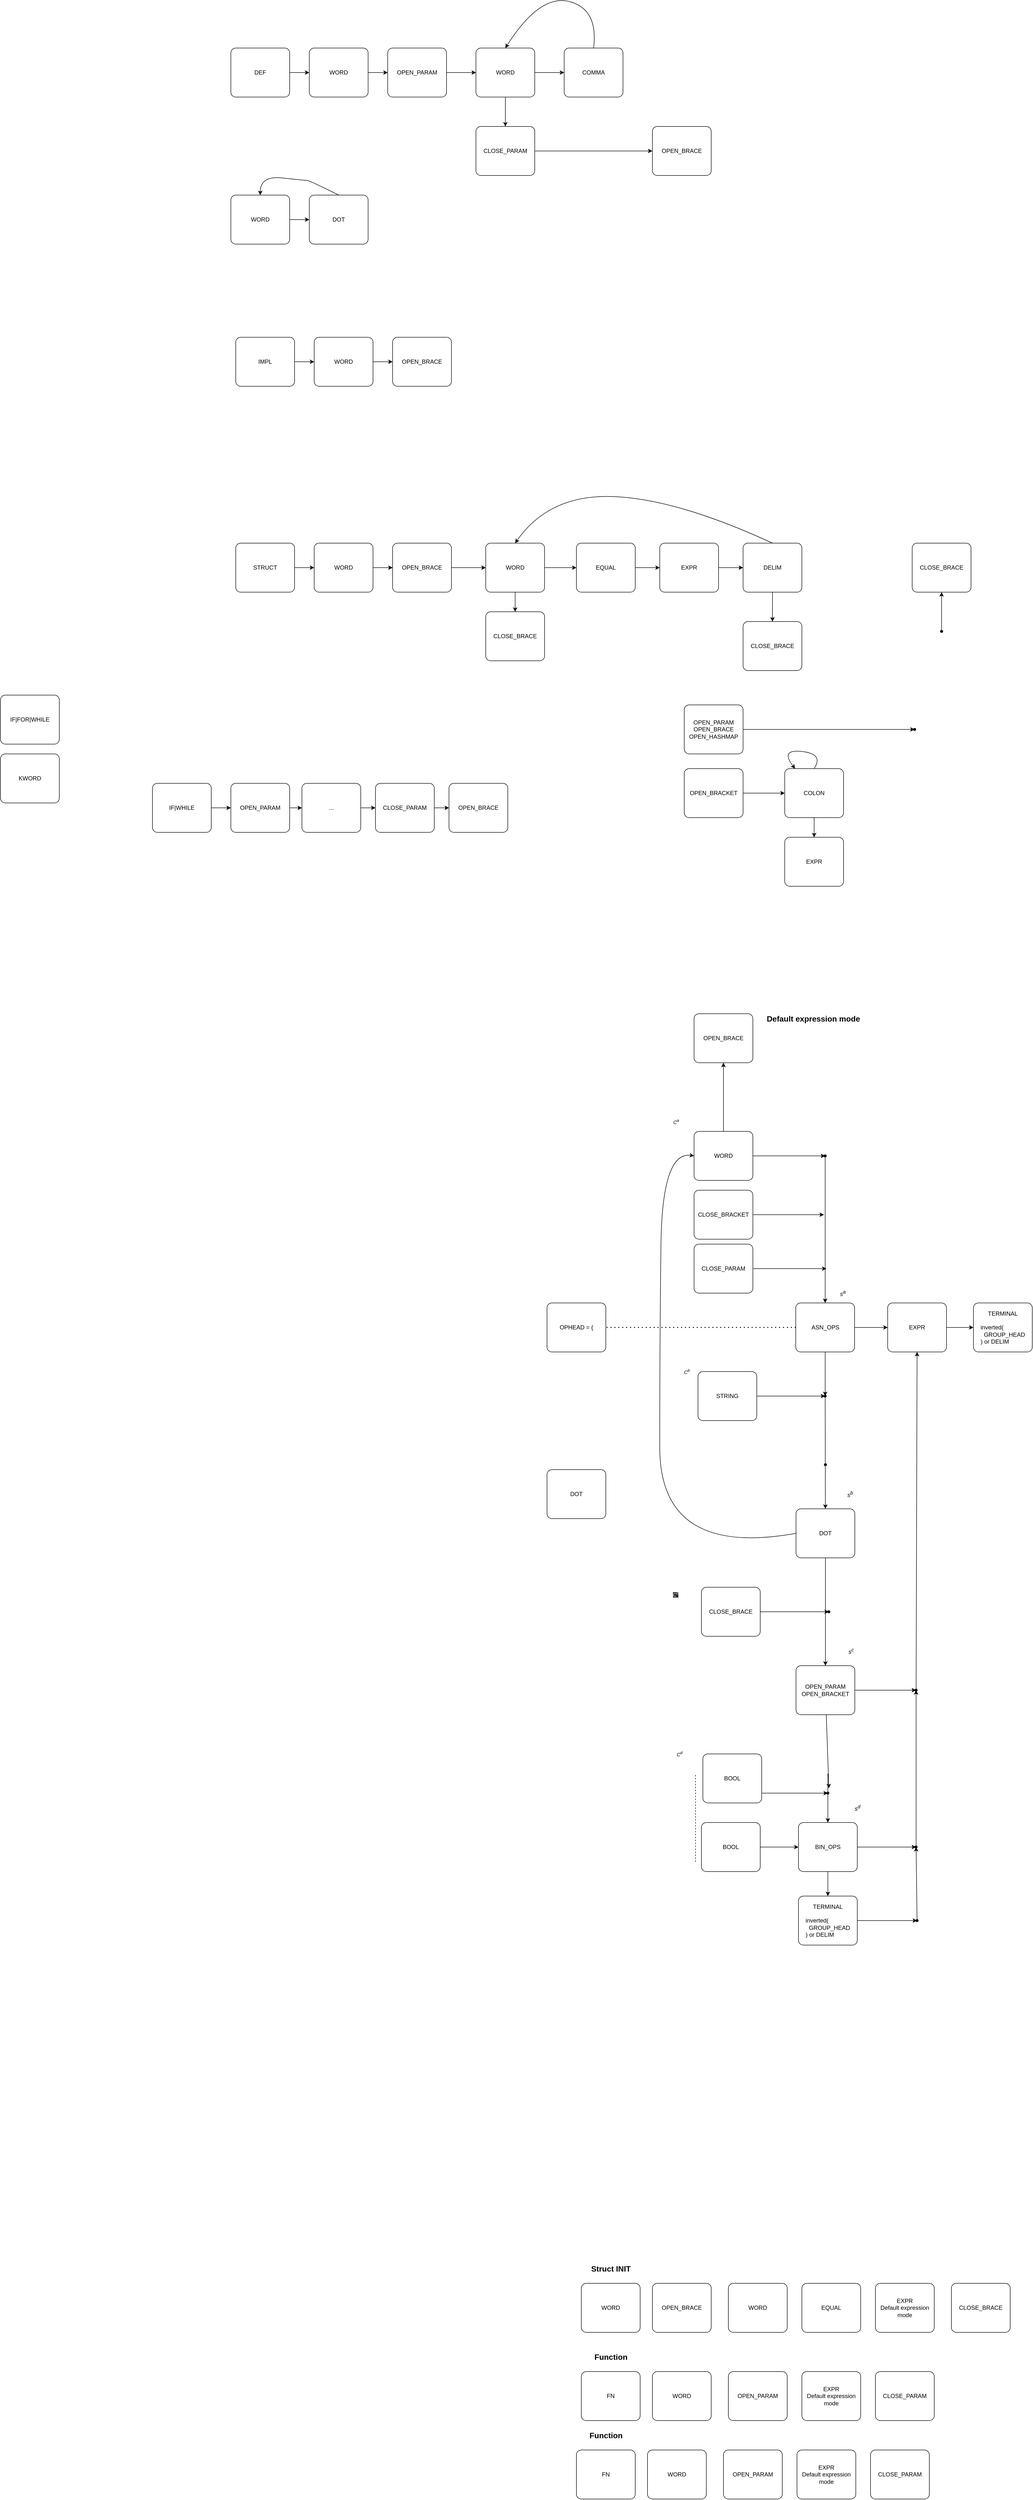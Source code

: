 <mxfile>
    <diagram id="2C-1SokRFBkSGyVWzA04" name="Page-1">
        <mxGraphModel dx="4666" dy="6603" grid="1" gridSize="10" guides="1" tooltips="1" connect="1" arrows="1" fold="1" page="1" pageScale="1" pageWidth="850" pageHeight="1100" math="0" shadow="0">
            <root>
                <mxCell id="0"/>
                <mxCell id="1" parent="0"/>
                <mxCell id="50" style="edgeStyle=none;html=1;exitDx=0;exitDy=0;entryX=0.5;entryY=0;entryDx=0;entryDy=0;startArrow=none;" parent="1" source="157" target="49" edge="1">
                    <mxGeometry relative="1" as="geometry"/>
                </mxCell>
                <mxCell id="80" style="edgeStyle=none;html=1;exitX=1;exitY=0.5;exitDx=0;exitDy=0;entryX=0.408;entryY=0.508;entryDx=0;entryDy=0;entryPerimeter=0;" parent="1" source="49" target="288" edge="1">
                    <mxGeometry relative="1" as="geometry">
                        <mxPoint x="-1027" y="-610" as="targetPoint"/>
                    </mxGeometry>
                </mxCell>
                <mxCell id="360" style="edgeStyle=none;html=1;" parent="1" source="49" target="359" edge="1">
                    <mxGeometry relative="1" as="geometry"/>
                </mxCell>
                <mxCell id="49" value="BIN_OPS" style="rounded=1;arcSize=10;whiteSpace=wrap;html=1;align=center;" parent="1" vertex="1">
                    <mxGeometry x="-1282" y="-470" width="120" height="100" as="geometry"/>
                </mxCell>
                <mxCell id="154" value="" style="edgeStyle=none;html=1;entryX=0.404;entryY=0.507;entryDx=0;entryDy=0;entryPerimeter=0;" parent="1" source="142" target="153" edge="1">
                    <mxGeometry relative="1" as="geometry">
                        <mxPoint x="-1257.5" y="-2260" as="targetPoint"/>
                    </mxGeometry>
                </mxCell>
                <mxCell id="142" value="OPEN_PARAM&lt;br&gt;OPEN_BRACE&lt;br&gt;OPEN_HASHMAP" style="rounded=1;arcSize=10;whiteSpace=wrap;html=1;align=center;" parent="1" vertex="1">
                    <mxGeometry x="-1515" y="-2750" width="120" height="100" as="geometry"/>
                </mxCell>
                <mxCell id="153" value="" style="shape=waypoint;sketch=0;size=6;pointerEvents=1;points=[];fillColor=default;resizable=0;rotatable=0;perimeter=centerPerimeter;snapToPoint=1;rounded=1;arcSize=10;" parent="1" vertex="1">
                    <mxGeometry x="-1065" y="-2720" width="40" height="40" as="geometry"/>
                </mxCell>
                <mxCell id="158" value="" style="edgeStyle=none;html=1;" parent="1" target="157" edge="1">
                    <mxGeometry relative="1" as="geometry">
                        <mxPoint x="-1357.0" y="-530" as="sourcePoint"/>
                    </mxGeometry>
                </mxCell>
                <mxCell id="156" value="BOOL" style="rounded=1;arcSize=10;whiteSpace=wrap;html=1;align=center;" parent="1" vertex="1">
                    <mxGeometry x="-1477" y="-610" width="120" height="100" as="geometry"/>
                </mxCell>
                <mxCell id="157" value="" style="shape=waypoint;sketch=0;size=6;pointerEvents=1;points=[];fillColor=default;resizable=0;rotatable=0;perimeter=centerPerimeter;snapToPoint=1;rounded=1;arcSize=10;" parent="1" vertex="1">
                    <mxGeometry x="-1242" y="-550" width="40" height="40" as="geometry"/>
                </mxCell>
                <mxCell id="159" value="" style="edgeStyle=none;html=1;exitX=0.5;exitY=1;exitDx=0;exitDy=0;entryDx=0;entryDy=0;endArrow=none;entryX=0.475;entryY=-0.064;entryPerimeter=0;" parent="1" target="157" edge="1">
                    <mxGeometry relative="1" as="geometry">
                        <mxPoint x="-1222" y="-570.0" as="sourcePoint"/>
                        <mxPoint x="-1222" y="-390" as="targetPoint"/>
                    </mxGeometry>
                </mxCell>
                <mxCell id="189" value="" style="edgeStyle=none;html=1;entryX=0.038;entryY=0.443;entryDx=0;entryDy=0;entryPerimeter=0;" parent="1" source="184" target="267" edge="1">
                    <mxGeometry relative="1" as="geometry">
                        <mxPoint x="-1225" y="-1340" as="targetPoint"/>
                    </mxGeometry>
                </mxCell>
                <mxCell id="184" value="STRING" style="rounded=1;arcSize=10;whiteSpace=wrap;html=1;align=center;" parent="1" vertex="1">
                    <mxGeometry x="-1487" y="-1390" width="120" height="100" as="geometry"/>
                </mxCell>
                <mxCell id="266" style="edgeStyle=none;html=1;exitX=1;exitY=0.5;exitDx=0;exitDy=0;entryX=0.644;entryY=0.557;entryDx=0;entryDy=0;entryPerimeter=0;" parent="1" source="232" target="272" edge="1">
                    <mxGeometry relative="1" as="geometry">
                        <mxPoint x="-1267.5" y="-1861" as="targetPoint"/>
                    </mxGeometry>
                </mxCell>
                <mxCell id="428" value="" style="edgeStyle=none;html=1;" edge="1" parent="1" source="232" target="334">
                    <mxGeometry relative="1" as="geometry"/>
                </mxCell>
                <mxCell id="232" value="WORD" style="rounded=1;arcSize=10;whiteSpace=wrap;html=1;align=center;" parent="1" vertex="1">
                    <mxGeometry x="-1495" y="-1880" width="120" height="100" as="geometry"/>
                </mxCell>
                <mxCell id="278" value="" style="edgeStyle=none;html=1;" parent="1" source="233" target="35" edge="1">
                    <mxGeometry relative="1" as="geometry"/>
                </mxCell>
                <mxCell id="233" value="DOT" style="rounded=1;arcSize=10;whiteSpace=wrap;html=1;align=center;" parent="1" vertex="1">
                    <mxGeometry x="-1287" y="-1110" width="120" height="100" as="geometry"/>
                </mxCell>
                <mxCell id="235" value="" style="curved=1;endArrow=classic;html=1;entryX=0;entryY=0.5;entryDx=0;entryDy=0;exitX=0;exitY=0.5;exitDx=0;exitDy=0;" parent="1" source="233" target="232" edge="1">
                    <mxGeometry width="50" height="50" relative="1" as="geometry">
                        <mxPoint x="-1565" y="-1230" as="sourcePoint"/>
                        <mxPoint x="-1725" y="-1230" as="targetPoint"/>
                        <Array as="points">
                            <mxPoint x="-1565" y="-1010"/>
                            <mxPoint x="-1565" y="-1460"/>
                            <mxPoint x="-1560" y="-1840"/>
                        </Array>
                    </mxGeometry>
                </mxCell>
                <mxCell id="281" value="" style="edgeStyle=none;html=1;" parent="1" source="35" target="280" edge="1">
                    <mxGeometry relative="1" as="geometry"/>
                </mxCell>
                <mxCell id="449" style="edgeStyle=none;html=1;" edge="1" parent="1" source="35">
                    <mxGeometry relative="1" as="geometry">
                        <mxPoint x="-1220" y="-540" as="targetPoint"/>
                    </mxGeometry>
                </mxCell>
                <mxCell id="35" value="OPEN_PARAM&lt;br&gt;OPEN_BRACKET" style="rounded=1;arcSize=10;whiteSpace=wrap;html=1;align=center;" parent="1" vertex="1">
                    <mxGeometry x="-1287" y="-790" width="120" height="100" as="geometry"/>
                </mxCell>
                <mxCell id="268" value="" style="edgeStyle=none;html=1;exitX=0.5;exitY=1;exitDx=0;exitDy=0;" parent="1" source="263" target="267" edge="1">
                    <mxGeometry relative="1" as="geometry"/>
                </mxCell>
                <mxCell id="277" value="" style="edgeStyle=none;html=1;" parent="1" source="263" target="276" edge="1">
                    <mxGeometry relative="1" as="geometry"/>
                </mxCell>
                <mxCell id="263" value="ASN_OPS" style="rounded=1;arcSize=10;whiteSpace=wrap;html=1;align=center;" parent="1" vertex="1">
                    <mxGeometry x="-1287.5" y="-1530" width="120" height="100" as="geometry"/>
                </mxCell>
                <mxCell id="264" value="OPHEAD = {" style="rounded=1;arcSize=10;whiteSpace=wrap;html=1;align=center;" parent="1" vertex="1">
                    <mxGeometry x="-1795" y="-1530" width="120" height="100" as="geometry"/>
                </mxCell>
                <mxCell id="265" value="" style="endArrow=none;dashed=1;html=1;dashPattern=1 3;strokeWidth=2;exitX=0;exitY=0.5;exitDx=0;exitDy=0;" parent="1" source="263" target="264" edge="1">
                    <mxGeometry width="50" height="50" relative="1" as="geometry">
                        <mxPoint x="-1340" y="-1450" as="sourcePoint"/>
                        <mxPoint x="-1365" y="-1480.2" as="targetPoint"/>
                    </mxGeometry>
                </mxCell>
                <mxCell id="424" style="edgeStyle=none;html=1;" parent="1" source="267" target="233" edge="1">
                    <mxGeometry relative="1" as="geometry"/>
                </mxCell>
                <mxCell id="267" value="" style="shape=waypoint;sketch=0;size=6;pointerEvents=1;points=[];fillColor=default;resizable=0;rotatable=0;perimeter=centerPerimeter;snapToPoint=1;rounded=1;arcSize=10;" parent="1" vertex="1">
                    <mxGeometry x="-1247.5" y="-1360" width="40" height="40" as="geometry"/>
                </mxCell>
                <mxCell id="275" value="" style="edgeStyle=none;html=1;startArrow=none;exitX=0.504;exitY=0.806;exitDx=0;exitDy=0;exitPerimeter=0;" parent="1" source="272" target="263" edge="1">
                    <mxGeometry relative="1" as="geometry"/>
                </mxCell>
                <mxCell id="272" value="" style="shape=waypoint;sketch=0;size=6;pointerEvents=1;points=[];fillColor=none;resizable=0;rotatable=0;perimeter=centerPerimeter;snapToPoint=1;" parent="1" vertex="1">
                    <mxGeometry x="-1247.5" y="-1850" width="40" height="40" as="geometry"/>
                </mxCell>
                <mxCell id="332" value="" style="edgeStyle=none;html=1;" parent="1" source="276" target="329" edge="1">
                    <mxGeometry relative="1" as="geometry"/>
                </mxCell>
                <mxCell id="276" value="EXPR" style="rounded=1;arcSize=10;whiteSpace=wrap;html=1;align=center;" parent="1" vertex="1">
                    <mxGeometry x="-1100" y="-1530" width="120" height="100" as="geometry"/>
                </mxCell>
                <mxCell id="282" style="edgeStyle=none;html=1;entryX=0.5;entryY=1;entryDx=0;entryDy=0;exitX=1.083;exitY=0.45;exitDx=0;exitDy=0;exitPerimeter=0;" parent="1" source="280" target="276" edge="1">
                    <mxGeometry relative="1" as="geometry">
                        <mxPoint x="-785" y="-1080" as="sourcePoint"/>
                    </mxGeometry>
                </mxCell>
                <mxCell id="280" value="" style="shape=waypoint;sketch=0;size=6;pointerEvents=1;points=[];fillColor=default;resizable=0;rotatable=0;perimeter=centerPerimeter;snapToPoint=1;rounded=1;arcSize=10;" parent="1" vertex="1">
                    <mxGeometry x="-1062" y="-760" width="40" height="40" as="geometry"/>
                </mxCell>
                <mxCell id="289" style="edgeStyle=none;html=1;entryX=0.575;entryY=0.717;entryDx=0;entryDy=0;entryPerimeter=0;" parent="1" source="288" target="280" edge="1">
                    <mxGeometry relative="1" as="geometry"/>
                </mxCell>
                <mxCell id="288" value="" style="shape=waypoint;sketch=0;size=6;pointerEvents=1;points=[];fillColor=none;resizable=0;rotatable=0;perimeter=centerPerimeter;snapToPoint=1;" parent="1" vertex="1">
                    <mxGeometry x="-1062" y="-440" width="40" height="40" as="geometry"/>
                </mxCell>
                <mxCell id="294" value="KWORD" style="rounded=1;arcSize=10;whiteSpace=wrap;html=1;align=center;" parent="1" vertex="1">
                    <mxGeometry x="-2910" y="-2650" width="120" height="100" as="geometry"/>
                </mxCell>
                <mxCell id="298" value="" style="endArrow=none;dashed=1;html=1;" parent="1" edge="1">
                    <mxGeometry width="50" height="50" relative="1" as="geometry">
                        <mxPoint x="-1492" y="-390" as="sourcePoint"/>
                        <mxPoint x="-1492.0" y="-570" as="targetPoint"/>
                    </mxGeometry>
                </mxCell>
                <mxCell id="299" value="&lt;i style=&quot;font-size: 10px&quot;&gt;C&lt;sup&gt;d&lt;/sup&gt;&lt;/i&gt;" style="text;html=1;align=center;verticalAlign=middle;resizable=0;points=[];autosize=1;strokeColor=none;fillColor=none;" parent="1" vertex="1">
                    <mxGeometry x="-1540" y="-620" width="30" height="20" as="geometry"/>
                </mxCell>
                <mxCell id="300" value="&lt;span style=&quot;font-size: 10px&quot;&gt;&lt;i&gt;C&lt;sup&gt;a&lt;/sup&gt;&lt;/i&gt;&lt;/span&gt;" style="text;html=1;align=center;verticalAlign=middle;resizable=0;points=[];autosize=1;strokeColor=none;fillColor=none;" parent="1" vertex="1">
                    <mxGeometry x="-1547" y="-1910" width="30" height="20" as="geometry"/>
                </mxCell>
                <mxCell id="303" value="&lt;font style=&quot;font-size: 16px&quot;&gt;&lt;b&gt;Default expression mode&lt;/b&gt;&lt;/font&gt;" style="text;html=1;align=center;verticalAlign=middle;resizable=0;points=[];autosize=1;strokeColor=none;fillColor=none;" parent="1" vertex="1">
                    <mxGeometry x="-1357" y="-2120" width="210" height="20" as="geometry"/>
                </mxCell>
                <mxCell id="304" value="OPEN_BRACE" style="rounded=1;arcSize=10;whiteSpace=wrap;html=1;align=center;" parent="1" vertex="1">
                    <mxGeometry x="-1580" y="470" width="120" height="100" as="geometry"/>
                </mxCell>
                <mxCell id="305" value="WORD" style="rounded=1;arcSize=10;whiteSpace=wrap;html=1;align=center;" parent="1" vertex="1">
                    <mxGeometry x="-1725" y="470" width="120" height="100" as="geometry"/>
                </mxCell>
                <mxCell id="308" value="WORD" style="rounded=1;arcSize=10;whiteSpace=wrap;html=1;align=center;" parent="1" vertex="1">
                    <mxGeometry x="-1425" y="470" width="120" height="100" as="geometry"/>
                </mxCell>
                <mxCell id="309" value="EQUAL" style="rounded=1;arcSize=10;whiteSpace=wrap;html=1;align=center;" parent="1" vertex="1">
                    <mxGeometry x="-1275" y="470" width="120" height="100" as="geometry"/>
                </mxCell>
                <mxCell id="310" value="CLOSE_BRACE" style="rounded=1;arcSize=10;whiteSpace=wrap;html=1;align=center;" parent="1" vertex="1">
                    <mxGeometry x="-970" y="470" width="120" height="100" as="geometry"/>
                </mxCell>
                <mxCell id="311" value="EXPR&lt;br&gt;Default expression&lt;br&gt;mode" style="rounded=1;arcSize=10;whiteSpace=wrap;html=1;align=center;" parent="1" vertex="1">
                    <mxGeometry x="-1125" y="470" width="120" height="100" as="geometry"/>
                </mxCell>
                <mxCell id="312" value="&lt;b&gt;Struct INIT&lt;/b&gt;" style="text;html=1;align=center;verticalAlign=middle;resizable=0;points=[];autosize=1;strokeColor=none;fillColor=none;fontSize=16;" parent="1" vertex="1">
                    <mxGeometry x="-1715" y="430" width="100" height="20" as="geometry"/>
                </mxCell>
                <mxCell id="313" value="WORD" style="rounded=1;arcSize=10;whiteSpace=wrap;html=1;align=center;" parent="1" vertex="1">
                    <mxGeometry x="-1580" y="650" width="120" height="100" as="geometry"/>
                </mxCell>
                <mxCell id="314" value="FN" style="rounded=1;arcSize=10;whiteSpace=wrap;html=1;align=center;" parent="1" vertex="1">
                    <mxGeometry x="-1725" y="650" width="120" height="100" as="geometry"/>
                </mxCell>
                <mxCell id="315" value="OPEN_PARAM" style="rounded=1;arcSize=10;whiteSpace=wrap;html=1;align=center;" parent="1" vertex="1">
                    <mxGeometry x="-1425" y="650" width="120" height="100" as="geometry"/>
                </mxCell>
                <mxCell id="317" value="CLOSE_PARAM" style="rounded=1;arcSize=10;whiteSpace=wrap;html=1;align=center;" parent="1" vertex="1">
                    <mxGeometry x="-1125" y="650" width="120" height="100" as="geometry"/>
                </mxCell>
                <mxCell id="318" value="EXPR&lt;br&gt;Default expression&lt;br&gt;mode" style="rounded=1;arcSize=10;whiteSpace=wrap;html=1;align=center;" parent="1" vertex="1">
                    <mxGeometry x="-1275" y="650" width="120" height="100" as="geometry"/>
                </mxCell>
                <mxCell id="319" value="&lt;b&gt;Function&lt;/b&gt;" style="text;html=1;align=center;verticalAlign=middle;resizable=0;points=[];autosize=1;strokeColor=none;fillColor=none;fontSize=16;" parent="1" vertex="1">
                    <mxGeometry x="-1705" y="610" width="80" height="20" as="geometry"/>
                </mxCell>
                <mxCell id="320" value="WORD" style="rounded=1;arcSize=10;whiteSpace=wrap;html=1;align=center;" parent="1" vertex="1">
                    <mxGeometry x="-1590" y="810" width="120" height="100" as="geometry"/>
                </mxCell>
                <mxCell id="321" value="FN" style="rounded=1;arcSize=10;whiteSpace=wrap;html=1;align=center;" parent="1" vertex="1">
                    <mxGeometry x="-1735" y="810" width="120" height="100" as="geometry"/>
                </mxCell>
                <mxCell id="322" value="OPEN_PARAM" style="rounded=1;arcSize=10;whiteSpace=wrap;html=1;align=center;" parent="1" vertex="1">
                    <mxGeometry x="-1435" y="810" width="120" height="100" as="geometry"/>
                </mxCell>
                <mxCell id="323" value="CLOSE_PARAM" style="rounded=1;arcSize=10;whiteSpace=wrap;html=1;align=center;" parent="1" vertex="1">
                    <mxGeometry x="-1135" y="810" width="120" height="100" as="geometry"/>
                </mxCell>
                <mxCell id="324" value="EXPR&lt;br&gt;Default expression&lt;br&gt;mode" style="rounded=1;arcSize=10;whiteSpace=wrap;html=1;align=center;" parent="1" vertex="1">
                    <mxGeometry x="-1285" y="810" width="120" height="100" as="geometry"/>
                </mxCell>
                <mxCell id="325" value="&lt;b&gt;Function&lt;/b&gt;" style="text;html=1;align=center;verticalAlign=middle;resizable=0;points=[];autosize=1;strokeColor=none;fillColor=none;fontSize=16;" parent="1" vertex="1">
                    <mxGeometry x="-1715" y="770" width="80" height="20" as="geometry"/>
                </mxCell>
                <mxCell id="329" value="TERMINAL&lt;br&gt;&lt;div style=&quot;text-align: left&quot;&gt;&lt;br&gt;inverted(&lt;/div&gt;&lt;div style=&quot;text-align: left&quot;&gt;&amp;nbsp; GROUP_HEAD&lt;/div&gt;&lt;div style=&quot;text-align: left&quot;&gt;) or DELIM&lt;/div&gt;" style="rounded=1;arcSize=10;whiteSpace=wrap;html=1;align=center;" parent="1" vertex="1">
                    <mxGeometry x="-925" y="-1530" width="120" height="100" as="geometry"/>
                </mxCell>
                <mxCell id="337" value="" style="edgeStyle=none;html=1;fontSize=16;exitX=1;exitY=0.5;exitDx=0;exitDy=0;entryX=0;entryY=0.5;entryDx=0;entryDy=0;" parent="1" source="339" target="342" edge="1">
                    <mxGeometry relative="1" as="geometry">
                        <mxPoint x="-2355" y="-2430" as="sourcePoint"/>
                        <mxPoint x="-2440" y="-2540" as="targetPoint"/>
                    </mxGeometry>
                </mxCell>
                <mxCell id="339" value="IF|WHILE" style="rounded=1;arcSize=10;whiteSpace=wrap;html=1;align=center;" parent="1" vertex="1">
                    <mxGeometry x="-2600" y="-2590" width="120" height="100" as="geometry"/>
                </mxCell>
                <mxCell id="341" value="IF|FOR|WHILE" style="rounded=1;arcSize=10;whiteSpace=wrap;html=1;align=center;" parent="1" vertex="1">
                    <mxGeometry x="-2910" y="-2770" width="120" height="100" as="geometry"/>
                </mxCell>
                <mxCell id="373" value="" style="edgeStyle=none;html=1;" parent="1" source="342" target="370" edge="1">
                    <mxGeometry relative="1" as="geometry"/>
                </mxCell>
                <mxCell id="342" value="OPEN_PARAM" style="rounded=1;arcSize=10;whiteSpace=wrap;html=1;align=center;" parent="1" vertex="1">
                    <mxGeometry x="-2440" y="-2590" width="120" height="100" as="geometry"/>
                </mxCell>
                <mxCell id="344" style="edgeStyle=none;html=1;" parent="1" source="343" edge="1">
                    <mxGeometry relative="1" as="geometry">
                        <mxPoint x="-1230" y="-1710" as="targetPoint"/>
                    </mxGeometry>
                </mxCell>
                <mxCell id="343" value="CLOSE_BRACKET" style="rounded=1;arcSize=10;whiteSpace=wrap;html=1;align=center;" parent="1" vertex="1">
                    <mxGeometry x="-1495" y="-1760" width="120" height="100" as="geometry"/>
                </mxCell>
                <mxCell id="347" value="" style="edgeStyle=none;html=1;" parent="1" source="345" target="346" edge="1">
                    <mxGeometry relative="1" as="geometry"/>
                </mxCell>
                <mxCell id="345" value="STRUCT" style="rounded=1;arcSize=10;whiteSpace=wrap;html=1;align=center;" parent="1" vertex="1">
                    <mxGeometry x="-2430" y="-3080" width="120" height="100" as="geometry"/>
                </mxCell>
                <mxCell id="350" value="" style="edgeStyle=none;html=1;" parent="1" source="346" target="349" edge="1">
                    <mxGeometry relative="1" as="geometry"/>
                </mxCell>
                <mxCell id="346" value="WORD" style="rounded=1;arcSize=10;whiteSpace=wrap;html=1;align=center;" parent="1" vertex="1">
                    <mxGeometry x="-2270" y="-3080" width="120" height="100" as="geometry"/>
                </mxCell>
                <mxCell id="383" value="" style="edgeStyle=none;html=1;" parent="1" source="349" target="382" edge="1">
                    <mxGeometry relative="1" as="geometry"/>
                </mxCell>
                <mxCell id="349" value="OPEN_BRACE" style="rounded=1;arcSize=10;whiteSpace=wrap;html=1;align=center;" parent="1" vertex="1">
                    <mxGeometry x="-2110" y="-3080" width="120" height="100" as="geometry"/>
                </mxCell>
                <mxCell id="352" style="edgeStyle=none;html=1;" parent="1" source="351" edge="1">
                    <mxGeometry relative="1" as="geometry">
                        <mxPoint x="-1225" y="-1600" as="targetPoint"/>
                    </mxGeometry>
                </mxCell>
                <mxCell id="351" value="CLOSE_PARAM" style="rounded=1;arcSize=10;whiteSpace=wrap;html=1;align=center;" parent="1" vertex="1">
                    <mxGeometry x="-1495" y="-1650" width="120" height="100" as="geometry"/>
                </mxCell>
                <mxCell id="358" value="&lt;i style=&quot;font-size: 10px&quot;&gt;C&lt;sup&gt;b&lt;/sup&gt;&lt;/i&gt;" style="text;html=1;align=center;verticalAlign=middle;resizable=0;points=[];autosize=1;strokeColor=none;fillColor=none;" parent="1" vertex="1">
                    <mxGeometry x="-1525" y="-1400" width="30" height="20" as="geometry"/>
                </mxCell>
                <mxCell id="431" value="" style="edgeStyle=none;html=1;" edge="1" parent="1" source="359" target="430">
                    <mxGeometry relative="1" as="geometry"/>
                </mxCell>
                <mxCell id="359" value="TERMINAL&lt;br&gt;&lt;div style=&quot;text-align: left&quot;&gt;&lt;br&gt;inverted(&lt;/div&gt;&lt;div style=&quot;text-align: left&quot;&gt;&amp;nbsp; GROUP_HEAD&lt;/div&gt;&lt;div style=&quot;text-align: left&quot;&gt;) or DELIM&lt;/div&gt;" style="rounded=1;arcSize=10;whiteSpace=wrap;html=1;align=center;" parent="1" vertex="1">
                    <mxGeometry x="-1282" y="-320" width="120" height="100" as="geometry"/>
                </mxCell>
                <mxCell id="365" value="" style="edgeStyle=none;html=1;" parent="1" source="362" target="364" edge="1">
                    <mxGeometry relative="1" as="geometry"/>
                </mxCell>
                <mxCell id="362" value="OPEN_BRACKET" style="rounded=1;arcSize=10;whiteSpace=wrap;html=1;align=center;" parent="1" vertex="1">
                    <mxGeometry x="-1515" y="-2620" width="120" height="100" as="geometry"/>
                </mxCell>
                <mxCell id="368" value="" style="edgeStyle=none;html=1;" parent="1" source="364" target="367" edge="1">
                    <mxGeometry relative="1" as="geometry"/>
                </mxCell>
                <mxCell id="364" value="COLON" style="rounded=1;arcSize=10;whiteSpace=wrap;html=1;align=center;" parent="1" vertex="1">
                    <mxGeometry x="-1310" y="-2620" width="120" height="100" as="geometry"/>
                </mxCell>
                <mxCell id="367" value="EXPR" style="rounded=1;arcSize=10;whiteSpace=wrap;html=1;align=center;" parent="1" vertex="1">
                    <mxGeometry x="-1310" y="-2480" width="120" height="100" as="geometry"/>
                </mxCell>
                <mxCell id="369" value="" style="curved=1;endArrow=classic;html=1;exitX=0.5;exitY=0;exitDx=0;exitDy=0;" parent="1" source="364" target="364" edge="1">
                    <mxGeometry width="50" height="50" relative="1" as="geometry">
                        <mxPoint x="-1250" y="-2620" as="sourcePoint"/>
                        <mxPoint x="-1210" y="-2690" as="targetPoint"/>
                        <Array as="points">
                            <mxPoint x="-1230" y="-2650"/>
                            <mxPoint x="-1320" y="-2660"/>
                        </Array>
                    </mxGeometry>
                </mxCell>
                <mxCell id="374" value="" style="edgeStyle=none;html=1;" parent="1" source="370" target="371" edge="1">
                    <mxGeometry relative="1" as="geometry"/>
                </mxCell>
                <mxCell id="370" value="..." style="rounded=1;arcSize=10;whiteSpace=wrap;html=1;align=center;" parent="1" vertex="1">
                    <mxGeometry x="-2295" y="-2590" width="120" height="100" as="geometry"/>
                </mxCell>
                <mxCell id="376" value="" style="edgeStyle=none;html=1;" parent="1" source="371" target="372" edge="1">
                    <mxGeometry relative="1" as="geometry"/>
                </mxCell>
                <mxCell id="371" value="CLOSE_PARAM" style="rounded=1;arcSize=10;whiteSpace=wrap;html=1;align=center;" parent="1" vertex="1">
                    <mxGeometry x="-2145" y="-2590" width="120" height="100" as="geometry"/>
                </mxCell>
                <mxCell id="372" value="OPEN_BRACE" style="rounded=1;arcSize=10;whiteSpace=wrap;html=1;align=center;" parent="1" vertex="1">
                    <mxGeometry x="-1995" y="-2590" width="120" height="100" as="geometry"/>
                </mxCell>
                <mxCell id="380" value="" style="edgeStyle=none;html=1;" parent="1" source="377" target="378" edge="1">
                    <mxGeometry relative="1" as="geometry"/>
                </mxCell>
                <mxCell id="377" value="IMPL" style="rounded=1;arcSize=10;whiteSpace=wrap;html=1;align=center;" parent="1" vertex="1">
                    <mxGeometry x="-2430" y="-3500" width="120" height="100" as="geometry"/>
                </mxCell>
                <mxCell id="381" value="" style="edgeStyle=none;html=1;" parent="1" source="378" target="379" edge="1">
                    <mxGeometry relative="1" as="geometry"/>
                </mxCell>
                <mxCell id="378" value="WORD" style="rounded=1;arcSize=10;whiteSpace=wrap;html=1;align=center;" parent="1" vertex="1">
                    <mxGeometry x="-2270" y="-3500" width="120" height="100" as="geometry"/>
                </mxCell>
                <mxCell id="379" value="OPEN_BRACE" style="rounded=1;arcSize=10;whiteSpace=wrap;html=1;align=center;" parent="1" vertex="1">
                    <mxGeometry x="-2110" y="-3500" width="120" height="100" as="geometry"/>
                </mxCell>
                <mxCell id="385" value="" style="edgeStyle=none;html=1;" parent="1" source="382" target="384" edge="1">
                    <mxGeometry relative="1" as="geometry"/>
                </mxCell>
                <mxCell id="387" value="" style="edgeStyle=none;html=1;" parent="1" source="382" target="386" edge="1">
                    <mxGeometry relative="1" as="geometry"/>
                </mxCell>
                <mxCell id="382" value="WORD" style="rounded=1;arcSize=10;whiteSpace=wrap;html=1;align=center;" parent="1" vertex="1">
                    <mxGeometry x="-1920" y="-3080" width="120" height="100" as="geometry"/>
                </mxCell>
                <mxCell id="384" value="CLOSE_BRACE" style="rounded=1;arcSize=10;whiteSpace=wrap;html=1;align=center;" parent="1" vertex="1">
                    <mxGeometry x="-1920" y="-2940" width="120" height="100" as="geometry"/>
                </mxCell>
                <mxCell id="389" value="" style="edgeStyle=none;html=1;" parent="1" source="386" target="388" edge="1">
                    <mxGeometry relative="1" as="geometry"/>
                </mxCell>
                <mxCell id="386" value="EQUAL" style="rounded=1;arcSize=10;whiteSpace=wrap;html=1;align=center;" parent="1" vertex="1">
                    <mxGeometry x="-1735" y="-3080" width="120" height="100" as="geometry"/>
                </mxCell>
                <mxCell id="399" value="" style="edgeStyle=none;html=1;" parent="1" source="388" target="396" edge="1">
                    <mxGeometry relative="1" as="geometry"/>
                </mxCell>
                <mxCell id="388" value="EXPR" style="rounded=1;arcSize=10;whiteSpace=wrap;html=1;align=center;" parent="1" vertex="1">
                    <mxGeometry x="-1565" y="-3080" width="120" height="100" as="geometry"/>
                </mxCell>
                <mxCell id="390" value="CLOSE_BRACE" style="rounded=1;arcSize=10;whiteSpace=wrap;html=1;align=center;" parent="1" vertex="1">
                    <mxGeometry x="-1050" y="-3080" width="120" height="100" as="geometry"/>
                </mxCell>
                <mxCell id="391" value="" style="curved=1;endArrow=classic;html=1;exitX=0.5;exitY=0;exitDx=0;exitDy=0;entryX=0.5;entryY=0;entryDx=0;entryDy=0;" parent="1" source="396" target="382" edge="1">
                    <mxGeometry width="50" height="50" relative="1" as="geometry">
                        <mxPoint x="-1510" y="-2840" as="sourcePoint"/>
                        <mxPoint x="-1780" y="-3160" as="targetPoint"/>
                        <Array as="points">
                            <mxPoint x="-1530" y="-3170"/>
                            <mxPoint x="-1790" y="-3180"/>
                        </Array>
                    </mxGeometry>
                </mxCell>
                <mxCell id="395" value="" style="edgeStyle=none;html=1;" parent="1" source="393" target="390" edge="1">
                    <mxGeometry relative="1" as="geometry"/>
                </mxCell>
                <mxCell id="393" value="" style="shape=waypoint;sketch=0;size=6;pointerEvents=1;points=[];fillColor=none;resizable=0;rotatable=0;perimeter=centerPerimeter;snapToPoint=1;" parent="1" vertex="1">
                    <mxGeometry x="-1010" y="-2920" width="40" height="40" as="geometry"/>
                </mxCell>
                <mxCell id="400" value="" style="edgeStyle=none;html=1;" parent="1" source="396" target="397" edge="1">
                    <mxGeometry relative="1" as="geometry"/>
                </mxCell>
                <mxCell id="396" value="DELIM" style="rounded=1;arcSize=10;whiteSpace=wrap;html=1;align=center;" parent="1" vertex="1">
                    <mxGeometry x="-1395" y="-3080" width="120" height="100" as="geometry"/>
                </mxCell>
                <mxCell id="397" value="CLOSE_BRACE" style="rounded=1;arcSize=10;whiteSpace=wrap;html=1;align=center;" parent="1" vertex="1">
                    <mxGeometry x="-1395" y="-2920" width="120" height="100" as="geometry"/>
                </mxCell>
                <mxCell id="401" value="" style="edgeStyle=none;html=1;" parent="1" source="402" target="404" edge="1">
                    <mxGeometry relative="1" as="geometry"/>
                </mxCell>
                <mxCell id="402" value="DEF" style="rounded=1;arcSize=10;whiteSpace=wrap;html=1;align=center;" parent="1" vertex="1">
                    <mxGeometry x="-2440" y="-4090" width="120" height="100" as="geometry"/>
                </mxCell>
                <mxCell id="403" value="" style="edgeStyle=none;html=1;" parent="1" source="404" target="405" edge="1">
                    <mxGeometry relative="1" as="geometry"/>
                </mxCell>
                <mxCell id="404" value="WORD" style="rounded=1;arcSize=10;whiteSpace=wrap;html=1;align=center;" parent="1" vertex="1">
                    <mxGeometry x="-2280" y="-4090" width="120" height="100" as="geometry"/>
                </mxCell>
                <mxCell id="407" value="" style="edgeStyle=none;html=1;" parent="1" source="405" target="406" edge="1">
                    <mxGeometry relative="1" as="geometry"/>
                </mxCell>
                <mxCell id="405" value="OPEN_PARAM" style="rounded=1;arcSize=10;whiteSpace=wrap;html=1;align=center;" parent="1" vertex="1">
                    <mxGeometry x="-2120" y="-4090" width="120" height="100" as="geometry"/>
                </mxCell>
                <mxCell id="409" value="" style="edgeStyle=none;html=1;entryX=0.5;entryY=0;entryDx=0;entryDy=0;" parent="1" source="406" target="410" edge="1">
                    <mxGeometry relative="1" as="geometry">
                        <mxPoint x="-1880" y="-3890" as="targetPoint"/>
                    </mxGeometry>
                </mxCell>
                <mxCell id="412" value="" style="edgeStyle=none;html=1;" parent="1" source="406" target="411" edge="1">
                    <mxGeometry relative="1" as="geometry"/>
                </mxCell>
                <mxCell id="406" value="WORD" style="rounded=1;arcSize=10;whiteSpace=wrap;html=1;align=center;" parent="1" vertex="1">
                    <mxGeometry x="-1940" y="-4090" width="120" height="100" as="geometry"/>
                </mxCell>
                <mxCell id="414" style="edgeStyle=none;html=1;entryX=0;entryY=0.5;entryDx=0;entryDy=0;" parent="1" source="410" target="415" edge="1">
                    <mxGeometry relative="1" as="geometry">
                        <mxPoint x="-1580" y="-3880" as="targetPoint"/>
                    </mxGeometry>
                </mxCell>
                <mxCell id="410" value="CLOSE_PARAM" style="rounded=1;arcSize=10;whiteSpace=wrap;html=1;align=center;" parent="1" vertex="1">
                    <mxGeometry x="-1940" y="-3930" width="120" height="100" as="geometry"/>
                </mxCell>
                <mxCell id="411" value="COMMA" style="rounded=1;arcSize=10;whiteSpace=wrap;html=1;align=center;" parent="1" vertex="1">
                    <mxGeometry x="-1760" y="-4090" width="120" height="100" as="geometry"/>
                </mxCell>
                <mxCell id="413" value="" style="curved=1;endArrow=classic;html=1;exitX=0.5;exitY=0;exitDx=0;exitDy=0;entryX=0.5;entryY=0;entryDx=0;entryDy=0;" parent="1" source="411" target="406" edge="1">
                    <mxGeometry width="50" height="50" relative="1" as="geometry">
                        <mxPoint x="-1740" y="-4170" as="sourcePoint"/>
                        <mxPoint x="-1690" y="-4220" as="targetPoint"/>
                        <Array as="points">
                            <mxPoint x="-1690" y="-4170"/>
                            <mxPoint x="-1810" y="-4200"/>
                        </Array>
                    </mxGeometry>
                </mxCell>
                <mxCell id="415" value="OPEN_BRACE" style="rounded=1;arcSize=10;whiteSpace=wrap;html=1;align=center;" parent="1" vertex="1">
                    <mxGeometry x="-1580" y="-3930" width="120" height="100" as="geometry"/>
                </mxCell>
                <mxCell id="416" value="" style="edgeStyle=none;html=1;" parent="1" source="417" target="419" edge="1">
                    <mxGeometry relative="1" as="geometry"/>
                </mxCell>
                <mxCell id="417" value="WORD" style="rounded=1;arcSize=10;whiteSpace=wrap;html=1;align=center;" parent="1" vertex="1">
                    <mxGeometry x="-2440" y="-3790" width="120" height="100" as="geometry"/>
                </mxCell>
                <mxCell id="419" value="DOT" style="rounded=1;arcSize=10;whiteSpace=wrap;html=1;align=center;" parent="1" vertex="1">
                    <mxGeometry x="-2280" y="-3790" width="120" height="100" as="geometry"/>
                </mxCell>
                <mxCell id="421" value="" style="curved=1;endArrow=classic;html=1;exitX=0.5;exitY=0;exitDx=0;exitDy=0;entryX=0.5;entryY=0;entryDx=0;entryDy=0;" parent="1" source="419" target="417" edge="1">
                    <mxGeometry width="50" height="50" relative="1" as="geometry">
                        <mxPoint x="-2170" y="-3720" as="sourcePoint"/>
                        <mxPoint x="-2200" y="-3900" as="targetPoint"/>
                        <Array as="points">
                            <mxPoint x="-2280" y="-3820"/>
                            <mxPoint x="-2290" y="-3820"/>
                            <mxPoint x="-2380" y="-3830"/>
                        </Array>
                    </mxGeometry>
                </mxCell>
                <mxCell id="422" value="DOT" style="rounded=1;arcSize=10;whiteSpace=wrap;html=1;align=center;" parent="1" vertex="1">
                    <mxGeometry x="-1795" y="-1190" width="120" height="100" as="geometry"/>
                </mxCell>
                <mxCell id="426" value="" style="edgeStyle=none;html=1;" parent="1" source="423" target="425" edge="1">
                    <mxGeometry relative="1" as="geometry"/>
                </mxCell>
                <mxCell id="423" value="CLOSE_BRACE" style="rounded=1;arcSize=10;whiteSpace=wrap;html=1;align=center;" parent="1" vertex="1">
                    <mxGeometry x="-1480" y="-950" width="120" height="100" as="geometry"/>
                </mxCell>
                <mxCell id="425" value="" style="shape=waypoint;sketch=0;size=6;pointerEvents=1;points=[];fillColor=default;resizable=0;rotatable=0;perimeter=centerPerimeter;snapToPoint=1;rounded=1;arcSize=10;" parent="1" vertex="1">
                    <mxGeometry x="-1240" y="-920" width="40" height="40" as="geometry"/>
                </mxCell>
                <mxCell id="334" value="OPEN_BRACE" style="rounded=1;arcSize=10;whiteSpace=wrap;html=1;align=center;" parent="1" vertex="1">
                    <mxGeometry x="-1495" y="-2120" width="120" height="100" as="geometry"/>
                </mxCell>
                <mxCell id="432" value="" style="edgeStyle=none;html=1;" edge="1" parent="1" source="430" target="288">
                    <mxGeometry relative="1" as="geometry"/>
                </mxCell>
                <mxCell id="430" value="" style="shape=waypoint;sketch=0;size=6;pointerEvents=1;points=[];fillColor=default;resizable=0;rotatable=0;perimeter=centerPerimeter;snapToPoint=1;rounded=1;arcSize=10;" vertex="1" parent="1">
                    <mxGeometry x="-1060" y="-290" width="40" height="40" as="geometry"/>
                </mxCell>
                <mxCell id="437" value="" style="shape=waypoint;sketch=0;size=6;pointerEvents=1;points=[];fillColor=default;resizable=0;rotatable=0;perimeter=centerPerimeter;snapToPoint=1;rounded=1;arcSize=10;" vertex="1" parent="1">
                    <mxGeometry x="-1247" y="-1220" width="40" height="40" as="geometry"/>
                </mxCell>
                <mxCell id="440" value="&lt;i style=&quot;color: rgb(240 , 240 , 240) ; font-family: &amp;#34;helvetica&amp;#34; ; font-size: 10px ; font-weight: 400 ; letter-spacing: normal ; text-align: center ; text-indent: 0px ; text-transform: none ; word-spacing: 0px ; background-color: rgb(42 , 42 , 42)&quot;&gt;C&lt;sup&gt;c&lt;/sup&gt;&lt;/i&gt;" style="text;whiteSpace=wrap;html=1;" vertex="1" parent="1">
                    <mxGeometry x="-1540" y="-950" width="40" height="30" as="geometry"/>
                </mxCell>
                <mxCell id="441" value="&lt;i&gt;s&lt;sup&gt;a&lt;/sup&gt;&lt;/i&gt;" style="text;html=1;align=center;verticalAlign=middle;resizable=0;points=[];autosize=1;strokeColor=none;fillColor=none;" vertex="1" parent="1">
                    <mxGeometry x="-1207" y="-1560" width="30" height="20" as="geometry"/>
                </mxCell>
                <mxCell id="442" value="&lt;i&gt;s&lt;sup&gt;b&lt;/sup&gt;&lt;/i&gt;" style="text;html=1;align=center;verticalAlign=middle;resizable=0;points=[];autosize=1;strokeColor=none;fillColor=none;" vertex="1" parent="1">
                    <mxGeometry x="-1192" y="-1150" width="30" height="20" as="geometry"/>
                </mxCell>
                <mxCell id="444" value="&lt;i&gt;s&lt;sup&gt;c&lt;/sup&gt;&lt;/i&gt;" style="text;html=1;align=center;verticalAlign=middle;resizable=0;points=[];autosize=1;strokeColor=none;fillColor=none;" vertex="1" parent="1">
                    <mxGeometry x="-1190" y="-830" width="30" height="20" as="geometry"/>
                </mxCell>
                <mxCell id="445" value="&lt;i&gt;s&lt;sup&gt;d&lt;/sup&gt;&lt;/i&gt;" style="text;html=1;align=center;verticalAlign=middle;resizable=0;points=[];autosize=1;strokeColor=none;fillColor=none;" vertex="1" parent="1">
                    <mxGeometry x="-1177" y="-510" width="30" height="20" as="geometry"/>
                </mxCell>
                <mxCell id="447" value="" style="edgeStyle=none;html=1;" edge="1" parent="1" source="446" target="49">
                    <mxGeometry relative="1" as="geometry"/>
                </mxCell>
                <mxCell id="446" value="BOOL" style="rounded=1;arcSize=10;whiteSpace=wrap;html=1;align=center;" vertex="1" parent="1">
                    <mxGeometry x="-1480" y="-470" width="120" height="100" as="geometry"/>
                </mxCell>
            </root>
        </mxGraphModel>
    </diagram>
</mxfile>